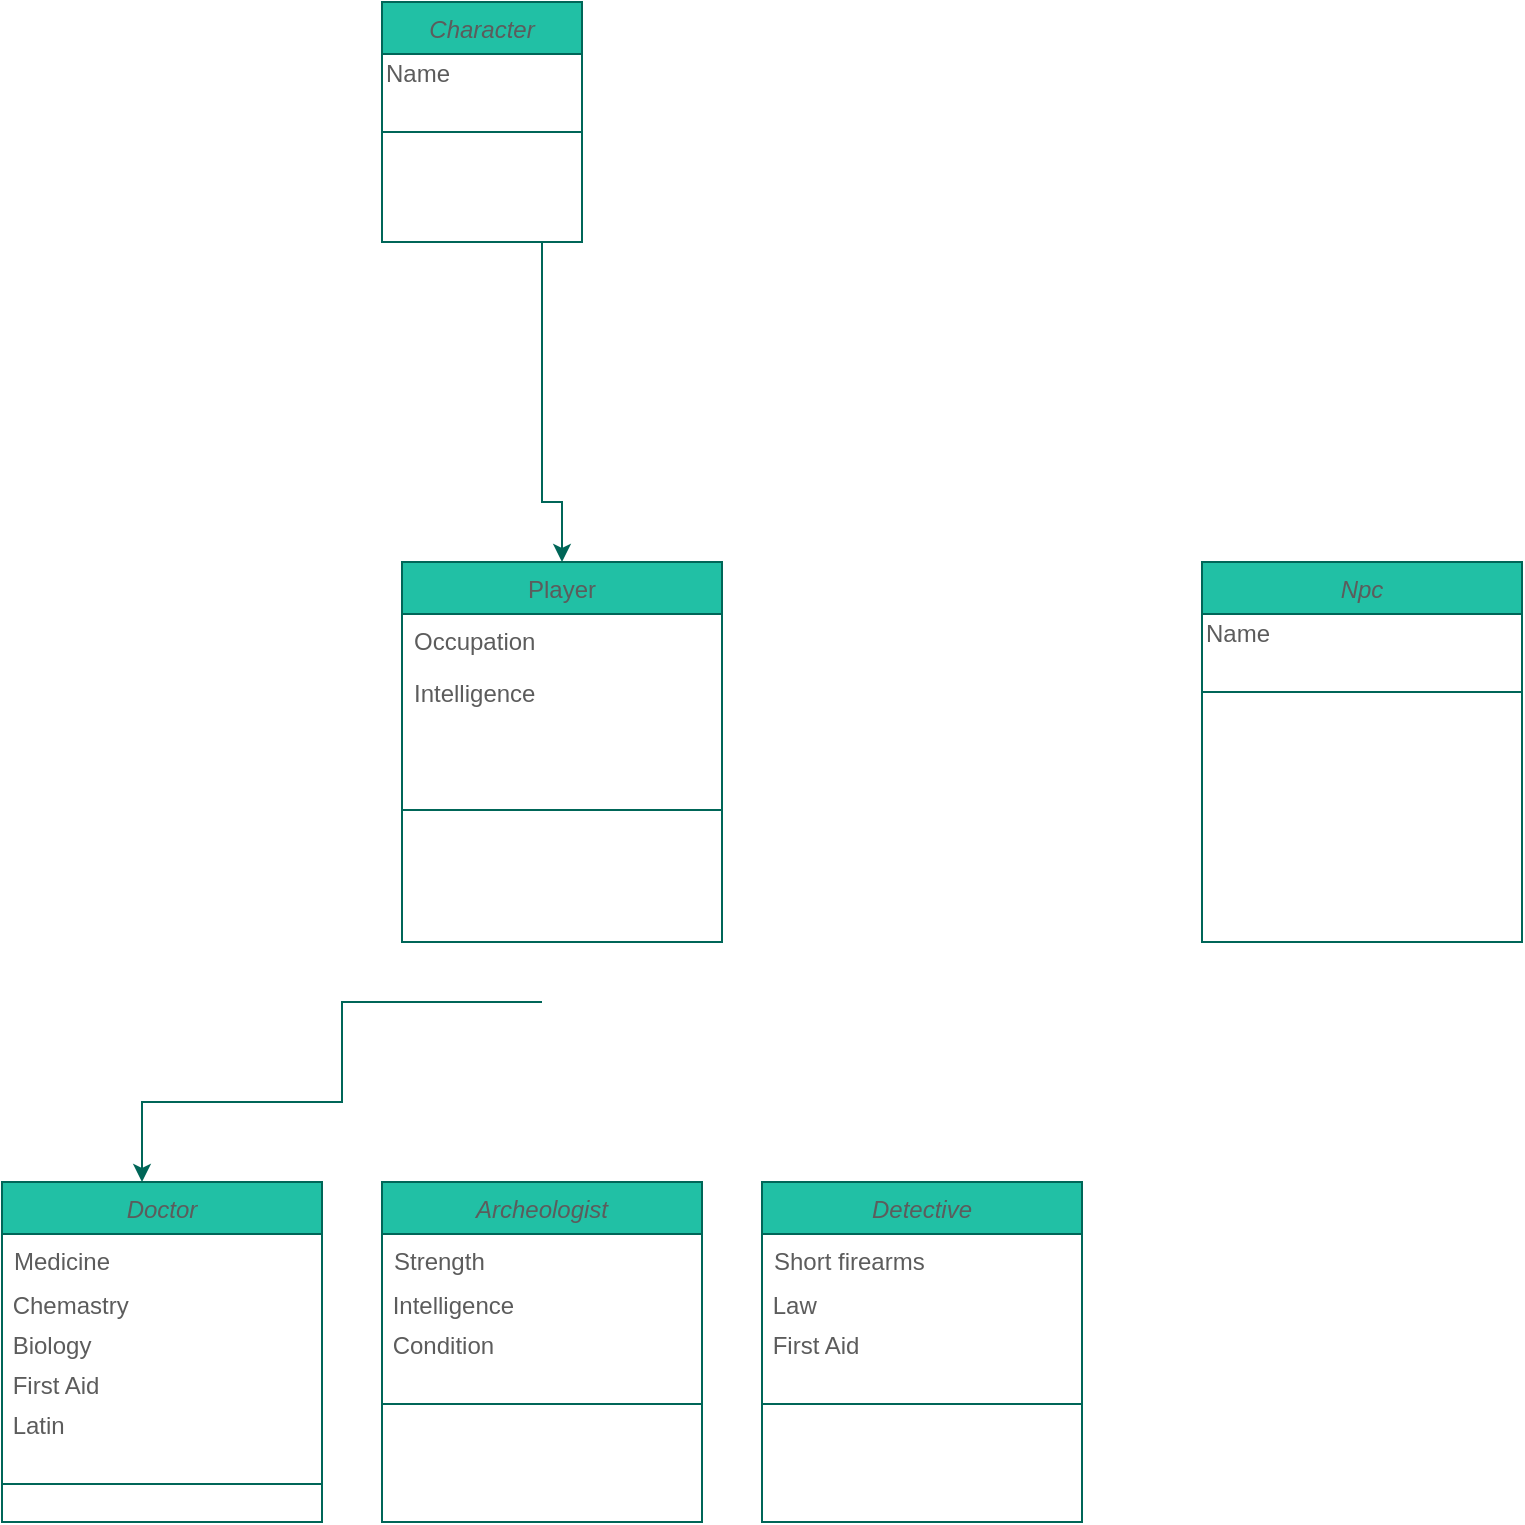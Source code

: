 <mxfile version="14.7.6" type="github">
  <diagram id="C5RBs43oDa-KdzZeNtuy" name="Page-1">
    <mxGraphModel dx="946" dy="565" grid="1" gridSize="10" guides="1" tooltips="1" connect="1" arrows="1" fold="1" page="1" pageScale="1" pageWidth="827" pageHeight="1169" math="0" shadow="0">
      <root>
        <mxCell id="WIyWlLk6GJQsqaUBKTNV-0" />
        <mxCell id="WIyWlLk6GJQsqaUBKTNV-1" parent="WIyWlLk6GJQsqaUBKTNV-0" />
        <mxCell id="fHLn3xpbiWs_lWk2WSMG-1" style="edgeStyle=orthogonalEdgeStyle;rounded=0;orthogonalLoop=1;jettySize=auto;html=1;exitX=0.5;exitY=1;exitDx=0;exitDy=0;entryX=0.5;entryY=0;entryDx=0;entryDy=0;strokeColor=#006658;fontColor=#5C5C5C;" edge="1" parent="WIyWlLk6GJQsqaUBKTNV-1" source="zkfFHV4jXpPFQw0GAbJ--0" target="zkfFHV4jXpPFQw0GAbJ--6">
          <mxGeometry relative="1" as="geometry">
            <Array as="points">
              <mxPoint x="280" y="370" />
              <mxPoint x="290" y="370" />
            </Array>
          </mxGeometry>
        </mxCell>
        <mxCell id="zkfFHV4jXpPFQw0GAbJ--0" value="Character" style="swimlane;fontStyle=2;align=center;verticalAlign=top;childLayout=stackLayout;horizontal=1;startSize=26;horizontalStack=0;resizeParent=1;resizeLast=0;collapsible=1;marginBottom=0;rounded=0;shadow=0;strokeWidth=1;fillColor=#21C0A5;strokeColor=#006658;fontColor=#5C5C5C;" parent="WIyWlLk6GJQsqaUBKTNV-1" vertex="1">
          <mxGeometry x="200" y="120" width="100" height="120" as="geometry">
            <mxRectangle x="220" y="120" width="160" height="26" as="alternateBounds" />
          </mxGeometry>
        </mxCell>
        <mxCell id="fHLn3xpbiWs_lWk2WSMG-8" value="&lt;span style=&quot;white-space: pre&quot;&gt;Name&lt;/span&gt;" style="text;html=1;strokeColor=none;fillColor=none;align=left;verticalAlign=middle;whiteSpace=wrap;rounded=0;fontColor=#5C5C5C;" vertex="1" parent="zkfFHV4jXpPFQw0GAbJ--0">
          <mxGeometry y="26" width="100" height="20" as="geometry" />
        </mxCell>
        <mxCell id="zkfFHV4jXpPFQw0GAbJ--4" value="" style="line;html=1;strokeWidth=1;align=left;verticalAlign=middle;spacingTop=-1;spacingLeft=3;spacingRight=3;rotatable=0;labelPosition=right;points=[];portConstraint=eastwest;fillColor=#21C0A5;strokeColor=#006658;fontColor=#5C5C5C;" parent="zkfFHV4jXpPFQw0GAbJ--0" vertex="1">
          <mxGeometry y="46" width="100" height="38" as="geometry" />
        </mxCell>
        <mxCell id="zkfFHV4jXpPFQw0GAbJ--6" value="Player" style="swimlane;fontStyle=0;align=center;verticalAlign=top;childLayout=stackLayout;horizontal=1;startSize=26;horizontalStack=0;resizeParent=1;resizeLast=0;collapsible=1;marginBottom=0;rounded=0;shadow=0;strokeWidth=1;fillColor=#21C0A5;strokeColor=#006658;fontColor=#5C5C5C;" parent="WIyWlLk6GJQsqaUBKTNV-1" vertex="1">
          <mxGeometry x="210" y="400" width="160" height="190" as="geometry">
            <mxRectangle x="100" y="400" width="160" height="26" as="alternateBounds" />
          </mxGeometry>
        </mxCell>
        <mxCell id="zkfFHV4jXpPFQw0GAbJ--7" value="Occupation" style="text;align=left;verticalAlign=top;spacingLeft=4;spacingRight=4;overflow=hidden;rotatable=0;points=[[0,0.5],[1,0.5]];portConstraint=eastwest;fontColor=#5C5C5C;" parent="zkfFHV4jXpPFQw0GAbJ--6" vertex="1">
          <mxGeometry y="26" width="160" height="26" as="geometry" />
        </mxCell>
        <mxCell id="zkfFHV4jXpPFQw0GAbJ--8" value="Intelligence" style="text;align=left;verticalAlign=top;spacingLeft=4;spacingRight=4;overflow=hidden;rotatable=0;points=[[0,0.5],[1,0.5]];portConstraint=eastwest;rounded=0;shadow=0;html=0;fontColor=#5C5C5C;" parent="zkfFHV4jXpPFQw0GAbJ--6" vertex="1">
          <mxGeometry y="52" width="160" height="26" as="geometry" />
        </mxCell>
        <mxCell id="fHLn3xpbiWs_lWk2WSMG-2" value="&amp;nbsp;" style="text;html=1;align=left;verticalAlign=middle;resizable=0;points=[];autosize=1;strokeColor=none;fontColor=#5C5C5C;" vertex="1" parent="zkfFHV4jXpPFQw0GAbJ--6">
          <mxGeometry y="78" width="160" height="20" as="geometry" />
        </mxCell>
        <mxCell id="zkfFHV4jXpPFQw0GAbJ--9" value="" style="line;html=1;strokeWidth=1;align=left;verticalAlign=middle;spacingTop=-1;spacingLeft=3;spacingRight=3;rotatable=0;labelPosition=right;points=[];portConstraint=eastwest;fillColor=#21C0A5;strokeColor=#006658;fontColor=#5C5C5C;" parent="zkfFHV4jXpPFQw0GAbJ--6" vertex="1">
          <mxGeometry y="98" width="160" height="52" as="geometry" />
        </mxCell>
        <mxCell id="fHLn3xpbiWs_lWk2WSMG-10" value="Doctor" style="swimlane;fontStyle=2;align=center;verticalAlign=top;childLayout=stackLayout;horizontal=1;startSize=26;horizontalStack=0;resizeParent=1;resizeLast=0;collapsible=1;marginBottom=0;rounded=0;shadow=0;strokeWidth=1;fillColor=#21C0A5;strokeColor=#006658;fontColor=#5C5C5C;" vertex="1" parent="WIyWlLk6GJQsqaUBKTNV-1">
          <mxGeometry x="10" y="710" width="160" height="170" as="geometry">
            <mxRectangle x="220" y="120" width="160" height="26" as="alternateBounds" />
          </mxGeometry>
        </mxCell>
        <mxCell id="fHLn3xpbiWs_lWk2WSMG-11" value="Medicine" style="text;align=left;verticalAlign=top;spacingLeft=4;spacingRight=4;overflow=hidden;rotatable=0;points=[[0,0.5],[1,0.5]];portConstraint=eastwest;fontColor=#5C5C5C;" vertex="1" parent="fHLn3xpbiWs_lWk2WSMG-10">
          <mxGeometry y="26" width="160" height="26" as="geometry" />
        </mxCell>
        <mxCell id="fHLn3xpbiWs_lWk2WSMG-12" value="&amp;nbsp;Chemastry" style="text;html=1;strokeColor=none;fillColor=none;align=left;verticalAlign=middle;whiteSpace=wrap;rounded=0;fontColor=#5C5C5C;" vertex="1" parent="fHLn3xpbiWs_lWk2WSMG-10">
          <mxGeometry y="52" width="160" height="20" as="geometry" />
        </mxCell>
        <mxCell id="fHLn3xpbiWs_lWk2WSMG-13" value="&lt;span style=&quot;white-space: pre&quot;&gt; Biology&lt;/span&gt;" style="text;html=1;strokeColor=none;fillColor=none;align=left;verticalAlign=middle;whiteSpace=wrap;rounded=0;fontColor=#5C5C5C;" vertex="1" parent="fHLn3xpbiWs_lWk2WSMG-10">
          <mxGeometry y="72" width="160" height="20" as="geometry" />
        </mxCell>
        <mxCell id="fHLn3xpbiWs_lWk2WSMG-30" value="&lt;span style=&quot;white-space: pre&quot;&gt; First Aid&lt;/span&gt;" style="text;html=1;strokeColor=none;fillColor=none;align=left;verticalAlign=middle;whiteSpace=wrap;rounded=0;fontColor=#5C5C5C;" vertex="1" parent="fHLn3xpbiWs_lWk2WSMG-10">
          <mxGeometry y="92" width="160" height="20" as="geometry" />
        </mxCell>
        <mxCell id="fHLn3xpbiWs_lWk2WSMG-31" value="&lt;span style=&quot;white-space: pre&quot;&gt; Latin&lt;/span&gt;" style="text;html=1;strokeColor=none;fillColor=none;align=left;verticalAlign=middle;whiteSpace=wrap;rounded=0;fontColor=#5C5C5C;" vertex="1" parent="fHLn3xpbiWs_lWk2WSMG-10">
          <mxGeometry y="112" width="160" height="20" as="geometry" />
        </mxCell>
        <mxCell id="fHLn3xpbiWs_lWk2WSMG-14" value="" style="line;html=1;strokeWidth=1;align=left;verticalAlign=middle;spacingTop=-1;spacingLeft=3;spacingRight=3;rotatable=0;labelPosition=right;points=[];portConstraint=eastwest;fillColor=#21C0A5;strokeColor=#006658;fontColor=#5C5C5C;" vertex="1" parent="fHLn3xpbiWs_lWk2WSMG-10">
          <mxGeometry y="132" width="160" height="38" as="geometry" />
        </mxCell>
        <mxCell id="fHLn3xpbiWs_lWk2WSMG-15" value="Detective" style="swimlane;fontStyle=2;align=center;verticalAlign=top;childLayout=stackLayout;horizontal=1;startSize=26;horizontalStack=0;resizeParent=1;resizeLast=0;collapsible=1;marginBottom=0;rounded=0;shadow=0;strokeWidth=1;fillColor=#21C0A5;strokeColor=#006658;fontColor=#5C5C5C;" vertex="1" parent="WIyWlLk6GJQsqaUBKTNV-1">
          <mxGeometry x="390" y="710" width="160" height="170" as="geometry">
            <mxRectangle x="220" y="120" width="160" height="26" as="alternateBounds" />
          </mxGeometry>
        </mxCell>
        <mxCell id="fHLn3xpbiWs_lWk2WSMG-16" value="Short firearms" style="text;align=left;verticalAlign=top;spacingLeft=4;spacingRight=4;overflow=hidden;rotatable=0;points=[[0,0.5],[1,0.5]];portConstraint=eastwest;fontColor=#5C5C5C;" vertex="1" parent="fHLn3xpbiWs_lWk2WSMG-15">
          <mxGeometry y="26" width="160" height="26" as="geometry" />
        </mxCell>
        <mxCell id="fHLn3xpbiWs_lWk2WSMG-17" value="&lt;span style=&quot;white-space: pre&quot;&gt;&amp;nbsp;&lt;/span&gt;Law" style="text;html=1;strokeColor=none;fillColor=none;align=left;verticalAlign=middle;whiteSpace=wrap;rounded=0;fontColor=#5C5C5C;" vertex="1" parent="fHLn3xpbiWs_lWk2WSMG-15">
          <mxGeometry y="52" width="160" height="20" as="geometry" />
        </mxCell>
        <mxCell id="fHLn3xpbiWs_lWk2WSMG-18" value="&lt;span&gt;&amp;nbsp;First Aid&lt;/span&gt;" style="text;html=1;strokeColor=none;fillColor=none;align=left;verticalAlign=middle;whiteSpace=wrap;rounded=0;fontColor=#5C5C5C;" vertex="1" parent="fHLn3xpbiWs_lWk2WSMG-15">
          <mxGeometry y="72" width="160" height="20" as="geometry" />
        </mxCell>
        <mxCell id="fHLn3xpbiWs_lWk2WSMG-19" value="" style="line;html=1;strokeWidth=1;align=left;verticalAlign=middle;spacingTop=-1;spacingLeft=3;spacingRight=3;rotatable=0;labelPosition=right;points=[];portConstraint=eastwest;fillColor=#21C0A5;strokeColor=#006658;fontColor=#5C5C5C;" vertex="1" parent="fHLn3xpbiWs_lWk2WSMG-15">
          <mxGeometry y="92" width="160" height="38" as="geometry" />
        </mxCell>
        <mxCell id="fHLn3xpbiWs_lWk2WSMG-25" value="Archeologist" style="swimlane;fontStyle=2;align=center;verticalAlign=top;childLayout=stackLayout;horizontal=1;startSize=26;horizontalStack=0;resizeParent=1;resizeLast=0;collapsible=1;marginBottom=0;rounded=0;shadow=0;strokeWidth=1;fillColor=#21C0A5;strokeColor=#006658;fontColor=#5C5C5C;" vertex="1" parent="WIyWlLk6GJQsqaUBKTNV-1">
          <mxGeometry x="200" y="710" width="160" height="170" as="geometry">
            <mxRectangle x="220" y="120" width="160" height="26" as="alternateBounds" />
          </mxGeometry>
        </mxCell>
        <mxCell id="fHLn3xpbiWs_lWk2WSMG-26" value="Strength" style="text;align=left;verticalAlign=top;spacingLeft=4;spacingRight=4;overflow=hidden;rotatable=0;points=[[0,0.5],[1,0.5]];portConstraint=eastwest;fontColor=#5C5C5C;" vertex="1" parent="fHLn3xpbiWs_lWk2WSMG-25">
          <mxGeometry y="26" width="160" height="26" as="geometry" />
        </mxCell>
        <mxCell id="fHLn3xpbiWs_lWk2WSMG-27" value="&amp;nbsp;Intelligence" style="text;html=1;strokeColor=none;fillColor=none;align=left;verticalAlign=middle;whiteSpace=wrap;rounded=0;fontColor=#5C5C5C;" vertex="1" parent="fHLn3xpbiWs_lWk2WSMG-25">
          <mxGeometry y="52" width="160" height="20" as="geometry" />
        </mxCell>
        <mxCell id="fHLn3xpbiWs_lWk2WSMG-28" value="&lt;span style=&quot;white-space: pre&quot;&gt;&amp;nbsp;&lt;/span&gt;Condition" style="text;html=1;strokeColor=none;fillColor=none;align=left;verticalAlign=middle;whiteSpace=wrap;rounded=0;fontColor=#5C5C5C;" vertex="1" parent="fHLn3xpbiWs_lWk2WSMG-25">
          <mxGeometry y="72" width="160" height="20" as="geometry" />
        </mxCell>
        <mxCell id="fHLn3xpbiWs_lWk2WSMG-29" value="" style="line;html=1;strokeWidth=1;align=left;verticalAlign=middle;spacingTop=-1;spacingLeft=3;spacingRight=3;rotatable=0;labelPosition=right;points=[];portConstraint=eastwest;fillColor=#21C0A5;strokeColor=#006658;fontColor=#5C5C5C;" vertex="1" parent="fHLn3xpbiWs_lWk2WSMG-25">
          <mxGeometry y="92" width="160" height="38" as="geometry" />
        </mxCell>
        <mxCell id="fHLn3xpbiWs_lWk2WSMG-36" style="edgeStyle=orthogonalEdgeStyle;rounded=0;orthogonalLoop=1;jettySize=auto;html=1;entryX=0.5;entryY=0;entryDx=0;entryDy=0;strokeColor=#006658;fontColor=#5C5C5C;" edge="1" parent="WIyWlLk6GJQsqaUBKTNV-1">
          <mxGeometry relative="1" as="geometry">
            <mxPoint x="280" y="620" as="sourcePoint" />
            <mxPoint x="80" y="710" as="targetPoint" />
            <Array as="points">
              <mxPoint x="180" y="670" />
              <mxPoint x="80" y="670" />
            </Array>
          </mxGeometry>
        </mxCell>
        <mxCell id="fHLn3xpbiWs_lWk2WSMG-40" value="Npc&#xa;" style="swimlane;fontStyle=2;align=center;verticalAlign=top;childLayout=stackLayout;horizontal=1;startSize=26;horizontalStack=0;resizeParent=1;resizeLast=0;collapsible=1;marginBottom=0;rounded=0;shadow=0;strokeWidth=1;fillColor=#21C0A5;strokeColor=#006658;fontColor=#5C5C5C;" vertex="1" parent="WIyWlLk6GJQsqaUBKTNV-1">
          <mxGeometry x="610" y="400" width="160" height="190" as="geometry">
            <mxRectangle x="220" y="120" width="160" height="26" as="alternateBounds" />
          </mxGeometry>
        </mxCell>
        <mxCell id="fHLn3xpbiWs_lWk2WSMG-41" value="&lt;span style=&quot;white-space: pre&quot;&gt;Name&lt;/span&gt;" style="text;html=1;strokeColor=none;fillColor=none;align=left;verticalAlign=middle;whiteSpace=wrap;rounded=0;fontColor=#5C5C5C;" vertex="1" parent="fHLn3xpbiWs_lWk2WSMG-40">
          <mxGeometry y="26" width="160" height="20" as="geometry" />
        </mxCell>
        <mxCell id="fHLn3xpbiWs_lWk2WSMG-42" value="" style="line;html=1;strokeWidth=1;align=left;verticalAlign=middle;spacingTop=-1;spacingLeft=3;spacingRight=3;rotatable=0;labelPosition=right;points=[];portConstraint=eastwest;fillColor=#21C0A5;strokeColor=#006658;fontColor=#5C5C5C;" vertex="1" parent="fHLn3xpbiWs_lWk2WSMG-40">
          <mxGeometry y="46" width="160" height="38" as="geometry" />
        </mxCell>
      </root>
    </mxGraphModel>
  </diagram>
</mxfile>
